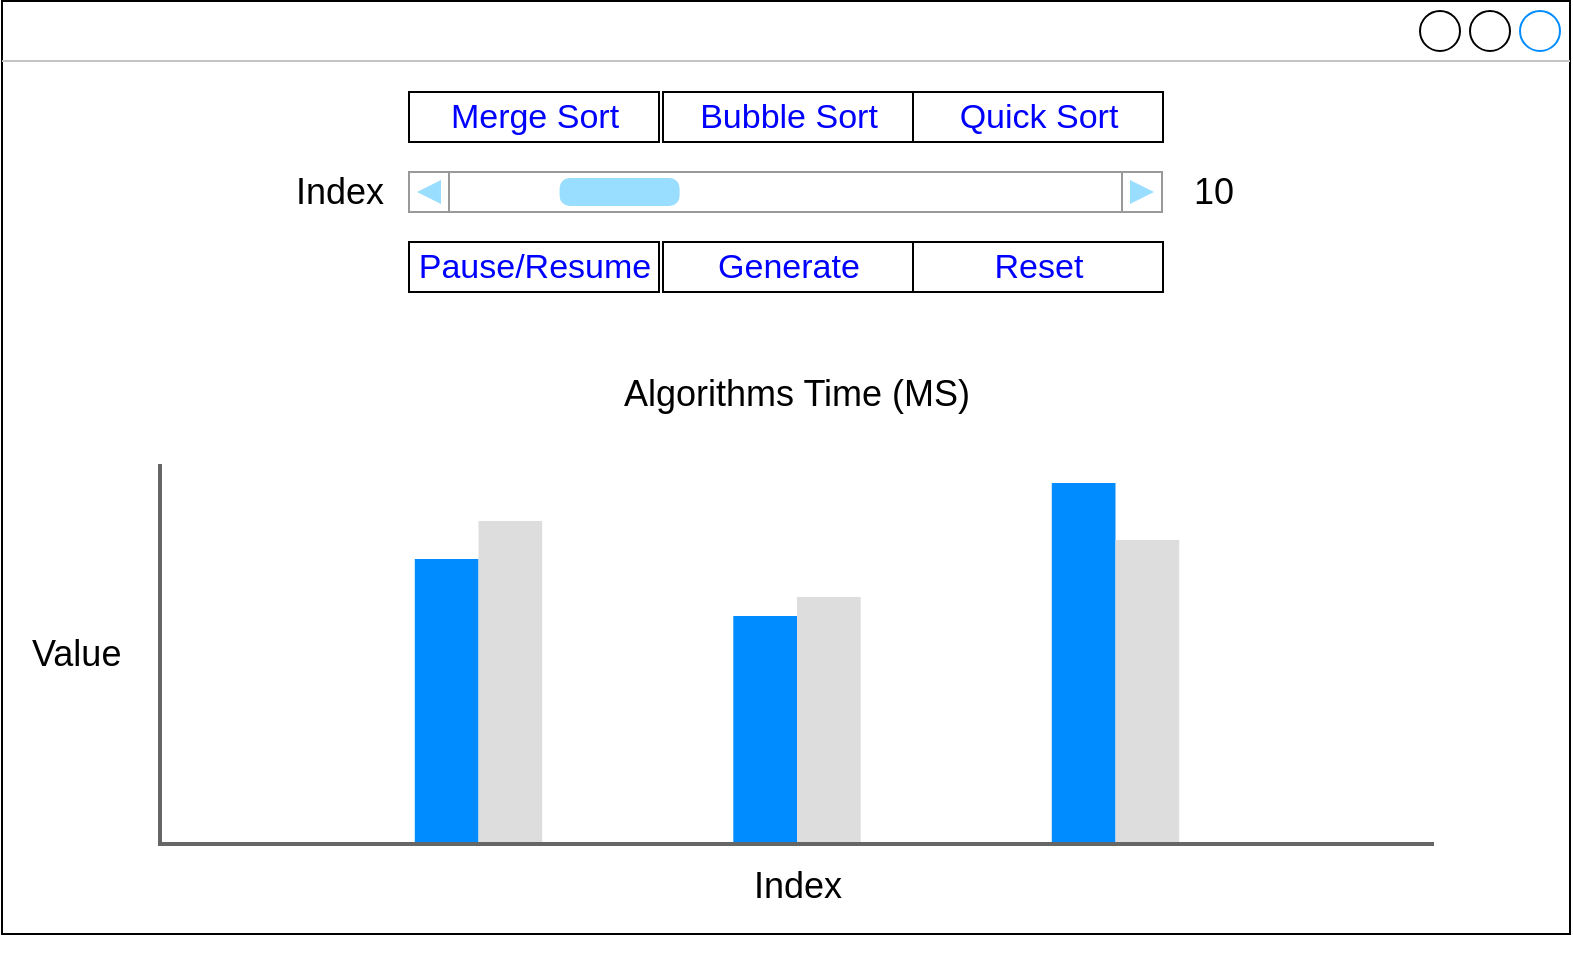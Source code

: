 <mxfile version="23.1.7" type="github">
  <diagram name="Page-1" id="27a2USoe3Jyx45GkXWhS">
    <mxGraphModel dx="1629" dy="974" grid="0" gridSize="10" guides="1" tooltips="1" connect="1" arrows="1" fold="1" page="0" pageScale="1" pageWidth="850" pageHeight="1100" math="0" shadow="0">
      <root>
        <mxCell id="0" />
        <mxCell id="1" parent="0" />
        <mxCell id="fc4GwawHf-RVcdS_0dQO-2" value="&#xa;&lt;span style=&quot;color: rgba(0, 0, 0, 0); font-family: monospace; font-size: 0px; font-style: normal; font-variant-ligatures: normal; font-variant-caps: normal; font-weight: 400; letter-spacing: normal; orphans: 2; text-align: start; text-indent: 0px; text-transform: none; widows: 2; word-spacing: 0px; -webkit-text-stroke-width: 0px; background-color: rgb(255, 255, 255); text-decoration-thickness: initial; text-decoration-style: initial; text-decoration-color: initial; float: none; display: inline !important;&quot;&gt;&amp;nbsp;&lt;/span&gt;&#xa;&#xa;" style="strokeWidth=1;shadow=0;dashed=0;align=center;html=1;shape=mxgraph.mockup.containers.window;align=left;verticalAlign=top;spacingLeft=8;strokeColor2=#008cff;strokeColor3=#c4c4c4;fontColor=#666666;mainText=;fontSize=17;labelBackgroundColor=none;whiteSpace=wrap;" parent="1" vertex="1">
          <mxGeometry x="-10" y="-18.5" width="784" height="466.5" as="geometry" />
        </mxCell>
        <mxCell id="fc4GwawHf-RVcdS_0dQO-21" value="Reset" style="strokeColor=inherit;fillColor=inherit;gradientColor=inherit;strokeWidth=1;shadow=0;dashed=0;align=center;html=1;shape=mxgraph.mockup.text.rrect;rSize=0;fontSize=17;fontColor=#0000ff;whiteSpace=wrap;" parent="1" vertex="1">
          <mxGeometry x="445.5" y="102" width="125" height="25" as="geometry" />
        </mxCell>
        <mxCell id="fc4GwawHf-RVcdS_0dQO-27" value="&#xa;&lt;span style=&quot;color: rgba(0, 0, 0, 0); font-family: monospace; font-size: 0px; font-style: normal; font-variant-ligatures: normal; font-variant-caps: normal; font-weight: 400; letter-spacing: normal; orphans: 2; text-align: start; text-indent: 0px; text-transform: none; widows: 2; word-spacing: 0px; -webkit-text-stroke-width: 0px; background-color: rgb(255, 255, 255); text-decoration-thickness: initial; text-decoration-style: initial; text-decoration-color: initial; float: none; display: inline !important;&quot;&gt;&amp;nbsp;&lt;/span&gt;&#xa;&#xa;" style="verticalLabelPosition=bottom;shadow=0;dashed=0;align=center;html=1;verticalAlign=top;strokeWidth=1;shape=mxgraph.mockup.graphics.columnChart;strokeColor=none;strokeColor2=none;strokeColor3=#666666;fillColor2=#008cff;fillColor3=#dddddd;" parent="1" vertex="1">
          <mxGeometry x="69" y="213" width="637" height="190" as="geometry" />
        </mxCell>
        <mxCell id="ctuGFQhGSW3fmUVdhgsq-2" value="Generate" style="strokeColor=inherit;fillColor=inherit;gradientColor=inherit;strokeWidth=1;shadow=0;dashed=0;align=center;html=1;shape=mxgraph.mockup.text.rrect;rSize=0;fontSize=17;fontColor=#0000ff;whiteSpace=wrap;" vertex="1" parent="1">
          <mxGeometry x="320.5" y="102" width="125" height="25" as="geometry" />
        </mxCell>
        <mxCell id="ctuGFQhGSW3fmUVdhgsq-3" value="Pause/Resume" style="strokeColor=inherit;fillColor=inherit;gradientColor=inherit;strokeWidth=1;shadow=0;dashed=0;align=center;html=1;shape=mxgraph.mockup.text.rrect;rSize=0;fontSize=17;fontColor=#0000ff;whiteSpace=wrap;" vertex="1" parent="1">
          <mxGeometry x="193.5" y="102" width="125" height="25" as="geometry" />
        </mxCell>
        <mxCell id="ctuGFQhGSW3fmUVdhgsq-4" value="Quick Sort" style="strokeColor=inherit;fillColor=inherit;gradientColor=inherit;strokeWidth=1;shadow=0;dashed=0;align=center;html=1;shape=mxgraph.mockup.text.rrect;rSize=0;fontSize=17;fontColor=#0000ff;whiteSpace=wrap;" vertex="1" parent="1">
          <mxGeometry x="445.5" y="27" width="125" height="25" as="geometry" />
        </mxCell>
        <mxCell id="ctuGFQhGSW3fmUVdhgsq-5" value="Bubble Sort" style="strokeColor=inherit;fillColor=inherit;gradientColor=inherit;strokeWidth=1;shadow=0;dashed=0;align=center;html=1;shape=mxgraph.mockup.text.rrect;rSize=0;fontSize=17;fontColor=#0000ff;whiteSpace=wrap;" vertex="1" parent="1">
          <mxGeometry x="320.5" y="27" width="125" height="25" as="geometry" />
        </mxCell>
        <mxCell id="ctuGFQhGSW3fmUVdhgsq-6" value="Merge Sort" style="strokeColor=inherit;fillColor=inherit;gradientColor=inherit;strokeWidth=1;shadow=0;dashed=0;align=center;html=1;shape=mxgraph.mockup.text.rrect;rSize=0;fontSize=17;fontColor=#0000ff;whiteSpace=wrap;" vertex="1" parent="1">
          <mxGeometry x="193.5" y="27" width="125" height="25" as="geometry" />
        </mxCell>
        <mxCell id="ctuGFQhGSW3fmUVdhgsq-7" value="&lt;font style=&quot;font-size: 18px;&quot;&gt;Algorithms Time (MS)&lt;/font&gt;" style="text;strokeColor=none;fillColor=none;align=left;verticalAlign=middle;spacingLeft=4;spacingRight=4;overflow=hidden;points=[[0,0.5],[1,0.5]];portConstraint=eastwest;rotatable=0;whiteSpace=wrap;html=1;" vertex="1" parent="1">
          <mxGeometry x="294.5" y="163" width="186" height="30" as="geometry" />
        </mxCell>
        <mxCell id="ctuGFQhGSW3fmUVdhgsq-8" value="" style="verticalLabelPosition=bottom;shadow=0;dashed=0;align=center;html=1;verticalAlign=top;strokeWidth=1;shape=mxgraph.mockup.navigation.scrollBar;strokeColor=#999999;barPos=20;fillColor2=#99ddff;strokeColor2=none;" vertex="1" parent="1">
          <mxGeometry x="193.5" y="67" width="376.5" height="20" as="geometry" />
        </mxCell>
        <mxCell id="ctuGFQhGSW3fmUVdhgsq-9" value="&lt;font style=&quot;font-size: 18px;&quot;&gt;10&lt;/font&gt;" style="text;strokeColor=none;fillColor=none;align=left;verticalAlign=middle;spacingLeft=4;spacingRight=4;overflow=hidden;points=[[0,0.5],[1,0.5]];portConstraint=eastwest;rotatable=0;whiteSpace=wrap;html=1;" vertex="1" parent="1">
          <mxGeometry x="580" y="62" width="36" height="30" as="geometry" />
        </mxCell>
        <mxCell id="ctuGFQhGSW3fmUVdhgsq-10" value="&lt;font style=&quot;font-size: 18px;&quot;&gt;Index&lt;/font&gt;" style="text;strokeColor=none;fillColor=none;align=left;verticalAlign=middle;spacingLeft=4;spacingRight=4;overflow=hidden;points=[[0,0.5],[1,0.5]];portConstraint=eastwest;rotatable=0;whiteSpace=wrap;html=1;" vertex="1" parent="1">
          <mxGeometry x="131" y="62" width="55" height="30" as="geometry" />
        </mxCell>
        <mxCell id="ctuGFQhGSW3fmUVdhgsq-11" value="&lt;font style=&quot;font-size: 18px;&quot;&gt;Index&lt;/font&gt;" style="text;strokeColor=none;fillColor=none;align=left;verticalAlign=middle;spacingLeft=4;spacingRight=4;overflow=hidden;points=[[0,0.5],[1,0.5]];portConstraint=eastwest;rotatable=0;whiteSpace=wrap;html=1;" vertex="1" parent="1">
          <mxGeometry x="360" y="409" width="55" height="30" as="geometry" />
        </mxCell>
        <mxCell id="ctuGFQhGSW3fmUVdhgsq-12" value="&lt;font style=&quot;font-size: 18px;&quot;&gt;Value&lt;/font&gt;" style="text;strokeColor=none;fillColor=none;align=left;verticalAlign=middle;spacingLeft=4;spacingRight=4;overflow=hidden;points=[[0,0.5],[1,0.5]];portConstraint=eastwest;rotatable=0;whiteSpace=wrap;html=1;" vertex="1" parent="1">
          <mxGeometry x="-1" y="293" width="55" height="30" as="geometry" />
        </mxCell>
      </root>
    </mxGraphModel>
  </diagram>
</mxfile>
